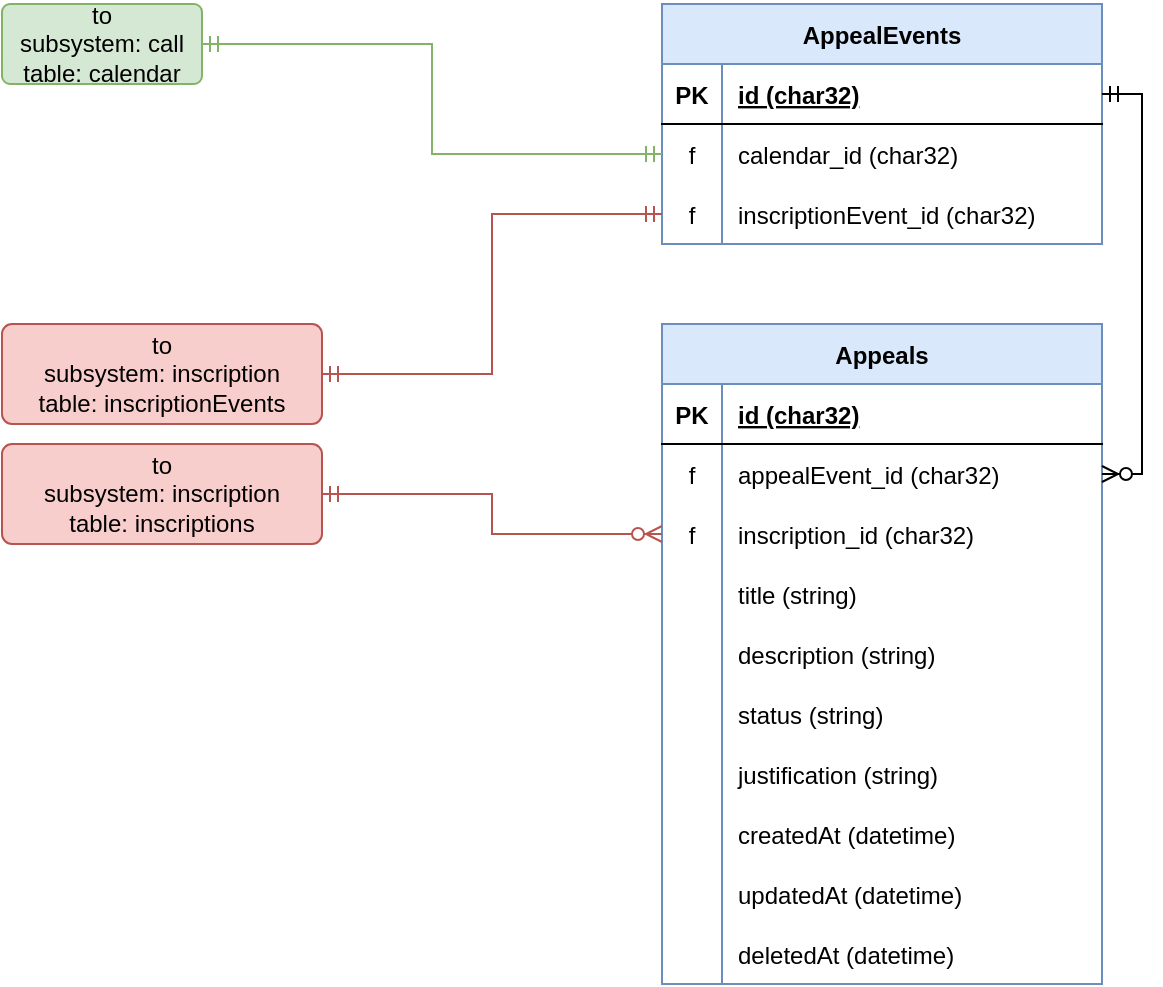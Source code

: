 <mxfile version="13.9.2" type="device"><diagram id="L2zFwyqRx3bvxnhh8DpV" name="Page-1"><mxGraphModel dx="1422" dy="794" grid="1" gridSize="10" guides="1" tooltips="1" connect="1" arrows="1" fold="1" page="1" pageScale="1" pageWidth="827" pageHeight="1169" math="0" shadow="0"><root><mxCell id="0"/><mxCell id="1" parent="0"/><mxCell id="N2YWU0T3yL40sIDLOQy2-25" value="AppealEvents" style="shape=table;startSize=30;container=1;collapsible=1;childLayout=tableLayout;fixedRows=1;rowLines=0;fontStyle=1;align=center;resizeLast=1;fillColor=#dae8fc;strokeColor=#6c8ebf;" vertex="1" parent="1"><mxGeometry x="450" y="100" width="220" height="120" as="geometry"/></mxCell><mxCell id="N2YWU0T3yL40sIDLOQy2-26" value="" style="shape=partialRectangle;collapsible=0;dropTarget=0;pointerEvents=0;fillColor=none;top=0;left=0;bottom=1;right=0;points=[[0,0.5],[1,0.5]];portConstraint=eastwest;" vertex="1" parent="N2YWU0T3yL40sIDLOQy2-25"><mxGeometry y="30" width="220" height="30" as="geometry"/></mxCell><mxCell id="N2YWU0T3yL40sIDLOQy2-27" value="PK" style="shape=partialRectangle;connectable=0;fillColor=none;top=0;left=0;bottom=0;right=0;fontStyle=1;overflow=hidden;" vertex="1" parent="N2YWU0T3yL40sIDLOQy2-26"><mxGeometry width="30" height="30" as="geometry"/></mxCell><mxCell id="N2YWU0T3yL40sIDLOQy2-28" value="id (char32)" style="shape=partialRectangle;connectable=0;fillColor=none;top=0;left=0;bottom=0;right=0;align=left;spacingLeft=6;fontStyle=5;overflow=hidden;" vertex="1" parent="N2YWU0T3yL40sIDLOQy2-26"><mxGeometry x="30" width="190" height="30" as="geometry"/></mxCell><mxCell id="N2YWU0T3yL40sIDLOQy2-29" value="" style="shape=partialRectangle;collapsible=0;dropTarget=0;pointerEvents=0;fillColor=none;top=0;left=0;bottom=0;right=0;points=[[0,0.5],[1,0.5]];portConstraint=eastwest;" vertex="1" parent="N2YWU0T3yL40sIDLOQy2-25"><mxGeometry y="60" width="220" height="30" as="geometry"/></mxCell><mxCell id="N2YWU0T3yL40sIDLOQy2-30" value="f" style="shape=partialRectangle;connectable=0;fillColor=none;top=0;left=0;bottom=0;right=0;editable=1;overflow=hidden;" vertex="1" parent="N2YWU0T3yL40sIDLOQy2-29"><mxGeometry width="30" height="30" as="geometry"/></mxCell><mxCell id="N2YWU0T3yL40sIDLOQy2-31" value="calendar_id (char32)" style="shape=partialRectangle;connectable=0;fillColor=none;top=0;left=0;bottom=0;right=0;align=left;spacingLeft=6;overflow=hidden;" vertex="1" parent="N2YWU0T3yL40sIDLOQy2-29"><mxGeometry x="30" width="190" height="30" as="geometry"/></mxCell><mxCell id="N2YWU0T3yL40sIDLOQy2-32" value="" style="shape=partialRectangle;collapsible=0;dropTarget=0;pointerEvents=0;fillColor=none;top=0;left=0;bottom=0;right=0;points=[[0,0.5],[1,0.5]];portConstraint=eastwest;" vertex="1" parent="N2YWU0T3yL40sIDLOQy2-25"><mxGeometry y="90" width="220" height="30" as="geometry"/></mxCell><mxCell id="N2YWU0T3yL40sIDLOQy2-33" value="f" style="shape=partialRectangle;connectable=0;fillColor=none;top=0;left=0;bottom=0;right=0;editable=1;overflow=hidden;" vertex="1" parent="N2YWU0T3yL40sIDLOQy2-32"><mxGeometry width="30" height="30" as="geometry"/></mxCell><mxCell id="N2YWU0T3yL40sIDLOQy2-34" value="inscriptionEvent_id (char32)" style="shape=partialRectangle;connectable=0;fillColor=none;top=0;left=0;bottom=0;right=0;align=left;spacingLeft=6;overflow=hidden;" vertex="1" parent="N2YWU0T3yL40sIDLOQy2-32"><mxGeometry x="30" width="190" height="30" as="geometry"/></mxCell><mxCell id="N2YWU0T3yL40sIDLOQy2-45" value="Appeals" style="shape=table;startSize=30;container=1;collapsible=1;childLayout=tableLayout;fixedRows=1;rowLines=0;fontStyle=1;align=center;resizeLast=1;fillColor=#dae8fc;strokeColor=#6c8ebf;" vertex="1" parent="1"><mxGeometry x="450" y="260" width="220" height="330" as="geometry"/></mxCell><mxCell id="N2YWU0T3yL40sIDLOQy2-46" value="" style="shape=partialRectangle;collapsible=0;dropTarget=0;pointerEvents=0;fillColor=none;top=0;left=0;bottom=1;right=0;points=[[0,0.5],[1,0.5]];portConstraint=eastwest;" vertex="1" parent="N2YWU0T3yL40sIDLOQy2-45"><mxGeometry y="30" width="220" height="30" as="geometry"/></mxCell><mxCell id="N2YWU0T3yL40sIDLOQy2-47" value="PK" style="shape=partialRectangle;connectable=0;fillColor=none;top=0;left=0;bottom=0;right=0;fontStyle=1;overflow=hidden;" vertex="1" parent="N2YWU0T3yL40sIDLOQy2-46"><mxGeometry width="30" height="30" as="geometry"/></mxCell><mxCell id="N2YWU0T3yL40sIDLOQy2-48" value="id (char32)" style="shape=partialRectangle;connectable=0;fillColor=none;top=0;left=0;bottom=0;right=0;align=left;spacingLeft=6;fontStyle=5;overflow=hidden;" vertex="1" parent="N2YWU0T3yL40sIDLOQy2-46"><mxGeometry x="30" width="190" height="30" as="geometry"/></mxCell><mxCell id="N2YWU0T3yL40sIDLOQy2-79" style="shape=partialRectangle;collapsible=0;dropTarget=0;pointerEvents=0;fillColor=none;top=0;left=0;bottom=0;right=0;points=[[0,0.5],[1,0.5]];portConstraint=eastwest;" vertex="1" parent="N2YWU0T3yL40sIDLOQy2-45"><mxGeometry y="60" width="220" height="30" as="geometry"/></mxCell><mxCell id="N2YWU0T3yL40sIDLOQy2-80" value="f" style="shape=partialRectangle;connectable=0;fillColor=none;top=0;left=0;bottom=0;right=0;editable=1;overflow=hidden;" vertex="1" parent="N2YWU0T3yL40sIDLOQy2-79"><mxGeometry width="30" height="30" as="geometry"/></mxCell><mxCell id="N2YWU0T3yL40sIDLOQy2-81" value="appealEvent_id (char32)" style="shape=partialRectangle;connectable=0;fillColor=none;top=0;left=0;bottom=0;right=0;align=left;spacingLeft=6;overflow=hidden;" vertex="1" parent="N2YWU0T3yL40sIDLOQy2-79"><mxGeometry x="30" width="190" height="30" as="geometry"/></mxCell><mxCell id="N2YWU0T3yL40sIDLOQy2-49" value="" style="shape=partialRectangle;collapsible=0;dropTarget=0;pointerEvents=0;fillColor=none;top=0;left=0;bottom=0;right=0;points=[[0,0.5],[1,0.5]];portConstraint=eastwest;" vertex="1" parent="N2YWU0T3yL40sIDLOQy2-45"><mxGeometry y="90" width="220" height="30" as="geometry"/></mxCell><mxCell id="N2YWU0T3yL40sIDLOQy2-50" value="f" style="shape=partialRectangle;connectable=0;fillColor=none;top=0;left=0;bottom=0;right=0;editable=1;overflow=hidden;" vertex="1" parent="N2YWU0T3yL40sIDLOQy2-49"><mxGeometry width="30" height="30" as="geometry"/></mxCell><mxCell id="N2YWU0T3yL40sIDLOQy2-51" value="inscription_id (char32)" style="shape=partialRectangle;connectable=0;fillColor=none;top=0;left=0;bottom=0;right=0;align=left;spacingLeft=6;overflow=hidden;" vertex="1" parent="N2YWU0T3yL40sIDLOQy2-49"><mxGeometry x="30" width="190" height="30" as="geometry"/></mxCell><mxCell id="N2YWU0T3yL40sIDLOQy2-55" style="shape=partialRectangle;collapsible=0;dropTarget=0;pointerEvents=0;fillColor=none;top=0;left=0;bottom=0;right=0;points=[[0,0.5],[1,0.5]];portConstraint=eastwest;" vertex="1" parent="N2YWU0T3yL40sIDLOQy2-45"><mxGeometry y="120" width="220" height="30" as="geometry"/></mxCell><mxCell id="N2YWU0T3yL40sIDLOQy2-56" style="shape=partialRectangle;connectable=0;fillColor=none;top=0;left=0;bottom=0;right=0;editable=1;overflow=hidden;" vertex="1" parent="N2YWU0T3yL40sIDLOQy2-55"><mxGeometry width="30" height="30" as="geometry"/></mxCell><mxCell id="N2YWU0T3yL40sIDLOQy2-57" value="title (string)" style="shape=partialRectangle;connectable=0;fillColor=none;top=0;left=0;bottom=0;right=0;align=left;spacingLeft=6;overflow=hidden;" vertex="1" parent="N2YWU0T3yL40sIDLOQy2-55"><mxGeometry x="30" width="190" height="30" as="geometry"/></mxCell><mxCell id="N2YWU0T3yL40sIDLOQy2-58" style="shape=partialRectangle;collapsible=0;dropTarget=0;pointerEvents=0;fillColor=none;top=0;left=0;bottom=0;right=0;points=[[0,0.5],[1,0.5]];portConstraint=eastwest;" vertex="1" parent="N2YWU0T3yL40sIDLOQy2-45"><mxGeometry y="150" width="220" height="30" as="geometry"/></mxCell><mxCell id="N2YWU0T3yL40sIDLOQy2-59" style="shape=partialRectangle;connectable=0;fillColor=none;top=0;left=0;bottom=0;right=0;editable=1;overflow=hidden;" vertex="1" parent="N2YWU0T3yL40sIDLOQy2-58"><mxGeometry width="30" height="30" as="geometry"/></mxCell><mxCell id="N2YWU0T3yL40sIDLOQy2-60" value="description (string)" style="shape=partialRectangle;connectable=0;fillColor=none;top=0;left=0;bottom=0;right=0;align=left;spacingLeft=6;overflow=hidden;" vertex="1" parent="N2YWU0T3yL40sIDLOQy2-58"><mxGeometry x="30" width="190" height="30" as="geometry"/></mxCell><mxCell id="N2YWU0T3yL40sIDLOQy2-61" style="shape=partialRectangle;collapsible=0;dropTarget=0;pointerEvents=0;fillColor=none;top=0;left=0;bottom=0;right=0;points=[[0,0.5],[1,0.5]];portConstraint=eastwest;" vertex="1" parent="N2YWU0T3yL40sIDLOQy2-45"><mxGeometry y="180" width="220" height="30" as="geometry"/></mxCell><mxCell id="N2YWU0T3yL40sIDLOQy2-62" style="shape=partialRectangle;connectable=0;fillColor=none;top=0;left=0;bottom=0;right=0;editable=1;overflow=hidden;" vertex="1" parent="N2YWU0T3yL40sIDLOQy2-61"><mxGeometry width="30" height="30" as="geometry"/></mxCell><mxCell id="N2YWU0T3yL40sIDLOQy2-63" value="status (string)" style="shape=partialRectangle;connectable=0;fillColor=none;top=0;left=0;bottom=0;right=0;align=left;spacingLeft=6;overflow=hidden;" vertex="1" parent="N2YWU0T3yL40sIDLOQy2-61"><mxGeometry x="30" width="190" height="30" as="geometry"/></mxCell><mxCell id="N2YWU0T3yL40sIDLOQy2-64" style="shape=partialRectangle;collapsible=0;dropTarget=0;pointerEvents=0;fillColor=none;top=0;left=0;bottom=0;right=0;points=[[0,0.5],[1,0.5]];portConstraint=eastwest;" vertex="1" parent="N2YWU0T3yL40sIDLOQy2-45"><mxGeometry y="210" width="220" height="30" as="geometry"/></mxCell><mxCell id="N2YWU0T3yL40sIDLOQy2-65" style="shape=partialRectangle;connectable=0;fillColor=none;top=0;left=0;bottom=0;right=0;editable=1;overflow=hidden;" vertex="1" parent="N2YWU0T3yL40sIDLOQy2-64"><mxGeometry width="30" height="30" as="geometry"/></mxCell><mxCell id="N2YWU0T3yL40sIDLOQy2-66" value="justification (string)" style="shape=partialRectangle;connectable=0;fillColor=none;top=0;left=0;bottom=0;right=0;align=left;spacingLeft=6;overflow=hidden;" vertex="1" parent="N2YWU0T3yL40sIDLOQy2-64"><mxGeometry x="30" width="190" height="30" as="geometry"/></mxCell><mxCell id="N2YWU0T3yL40sIDLOQy2-67" style="shape=partialRectangle;collapsible=0;dropTarget=0;pointerEvents=0;fillColor=none;top=0;left=0;bottom=0;right=0;points=[[0,0.5],[1,0.5]];portConstraint=eastwest;" vertex="1" parent="N2YWU0T3yL40sIDLOQy2-45"><mxGeometry y="240" width="220" height="30" as="geometry"/></mxCell><mxCell id="N2YWU0T3yL40sIDLOQy2-68" style="shape=partialRectangle;connectable=0;fillColor=none;top=0;left=0;bottom=0;right=0;editable=1;overflow=hidden;" vertex="1" parent="N2YWU0T3yL40sIDLOQy2-67"><mxGeometry width="30" height="30" as="geometry"/></mxCell><mxCell id="N2YWU0T3yL40sIDLOQy2-69" value="createdAt (datetime)" style="shape=partialRectangle;connectable=0;fillColor=none;top=0;left=0;bottom=0;right=0;align=left;spacingLeft=6;overflow=hidden;" vertex="1" parent="N2YWU0T3yL40sIDLOQy2-67"><mxGeometry x="30" width="190" height="30" as="geometry"/></mxCell><mxCell id="N2YWU0T3yL40sIDLOQy2-70" style="shape=partialRectangle;collapsible=0;dropTarget=0;pointerEvents=0;fillColor=none;top=0;left=0;bottom=0;right=0;points=[[0,0.5],[1,0.5]];portConstraint=eastwest;" vertex="1" parent="N2YWU0T3yL40sIDLOQy2-45"><mxGeometry y="270" width="220" height="30" as="geometry"/></mxCell><mxCell id="N2YWU0T3yL40sIDLOQy2-71" style="shape=partialRectangle;connectable=0;fillColor=none;top=0;left=0;bottom=0;right=0;editable=1;overflow=hidden;" vertex="1" parent="N2YWU0T3yL40sIDLOQy2-70"><mxGeometry width="30" height="30" as="geometry"/></mxCell><mxCell id="N2YWU0T3yL40sIDLOQy2-72" value="updatedAt (datetime)" style="shape=partialRectangle;connectable=0;fillColor=none;top=0;left=0;bottom=0;right=0;align=left;spacingLeft=6;overflow=hidden;" vertex="1" parent="N2YWU0T3yL40sIDLOQy2-70"><mxGeometry x="30" width="190" height="30" as="geometry"/></mxCell><mxCell id="N2YWU0T3yL40sIDLOQy2-73" style="shape=partialRectangle;collapsible=0;dropTarget=0;pointerEvents=0;fillColor=none;top=0;left=0;bottom=0;right=0;points=[[0,0.5],[1,0.5]];portConstraint=eastwest;" vertex="1" parent="N2YWU0T3yL40sIDLOQy2-45"><mxGeometry y="300" width="220" height="30" as="geometry"/></mxCell><mxCell id="N2YWU0T3yL40sIDLOQy2-74" style="shape=partialRectangle;connectable=0;fillColor=none;top=0;left=0;bottom=0;right=0;editable=1;overflow=hidden;" vertex="1" parent="N2YWU0T3yL40sIDLOQy2-73"><mxGeometry width="30" height="30" as="geometry"/></mxCell><mxCell id="N2YWU0T3yL40sIDLOQy2-75" value="deletedAt (datetime)" style="shape=partialRectangle;connectable=0;fillColor=none;top=0;left=0;bottom=0;right=0;align=left;spacingLeft=6;overflow=hidden;" vertex="1" parent="N2YWU0T3yL40sIDLOQy2-73"><mxGeometry x="30" width="190" height="30" as="geometry"/></mxCell><mxCell id="N2YWU0T3yL40sIDLOQy2-91" style="edgeStyle=orthogonalEdgeStyle;rounded=0;orthogonalLoop=1;jettySize=auto;html=1;startArrow=ERzeroToMany;startFill=1;endArrow=ERmandOne;endFill=0;entryX=1;entryY=0.5;entryDx=0;entryDy=0;exitX=1;exitY=0.5;exitDx=0;exitDy=0;" edge="1" parent="1" source="N2YWU0T3yL40sIDLOQy2-79" target="N2YWU0T3yL40sIDLOQy2-26"><mxGeometry relative="1" as="geometry"/></mxCell><mxCell id="N2YWU0T3yL40sIDLOQy2-97" value="to&lt;br&gt;subsystem: call&lt;br&gt;table: calendar" style="rounded=1;arcSize=10;whiteSpace=wrap;html=1;align=center;fillColor=#d5e8d4;strokeColor=#82b366;" vertex="1" parent="1"><mxGeometry x="120" y="100" width="100" height="40" as="geometry"/></mxCell><mxCell id="N2YWU0T3yL40sIDLOQy2-98" style="edgeStyle=orthogonalEdgeStyle;rounded=0;orthogonalLoop=1;jettySize=auto;html=1;entryX=1;entryY=0.5;entryDx=0;entryDy=0;startArrow=ERmandOne;startFill=0;endArrow=ERmandOne;endFill=0;fillColor=#d5e8d4;strokeColor=#82b366;" edge="1" parent="1" source="N2YWU0T3yL40sIDLOQy2-29" target="N2YWU0T3yL40sIDLOQy2-97"><mxGeometry relative="1" as="geometry"/></mxCell><mxCell id="N2YWU0T3yL40sIDLOQy2-99" value="to&lt;br&gt;subsystem: inscription&lt;br&gt;table: inscriptionEvents" style="rounded=1;arcSize=10;whiteSpace=wrap;html=1;align=center;fillColor=#f8cecc;strokeColor=#b85450;" vertex="1" parent="1"><mxGeometry x="120" y="260" width="160" height="50" as="geometry"/></mxCell><mxCell id="N2YWU0T3yL40sIDLOQy2-100" style="edgeStyle=orthogonalEdgeStyle;rounded=0;orthogonalLoop=1;jettySize=auto;html=1;entryX=1;entryY=0.5;entryDx=0;entryDy=0;startArrow=ERmandOne;startFill=0;endArrow=ERmandOne;endFill=0;fillColor=#f8cecc;strokeColor=#b85450;" edge="1" parent="1" source="N2YWU0T3yL40sIDLOQy2-32" target="N2YWU0T3yL40sIDLOQy2-99"><mxGeometry relative="1" as="geometry"/></mxCell><mxCell id="N2YWU0T3yL40sIDLOQy2-101" value="to&lt;br&gt;subsystem: inscription&lt;br&gt;table: inscriptions" style="rounded=1;arcSize=10;whiteSpace=wrap;html=1;align=center;fillColor=#f8cecc;strokeColor=#b85450;" vertex="1" parent="1"><mxGeometry x="120" y="320" width="160" height="50" as="geometry"/></mxCell><mxCell id="N2YWU0T3yL40sIDLOQy2-102" style="edgeStyle=orthogonalEdgeStyle;rounded=0;orthogonalLoop=1;jettySize=auto;html=1;startArrow=ERzeroToMany;startFill=1;endArrow=ERmandOne;endFill=0;fillColor=#f8cecc;strokeColor=#b85450;" edge="1" parent="1" source="N2YWU0T3yL40sIDLOQy2-49" target="N2YWU0T3yL40sIDLOQy2-101"><mxGeometry relative="1" as="geometry"/></mxCell></root></mxGraphModel></diagram></mxfile>